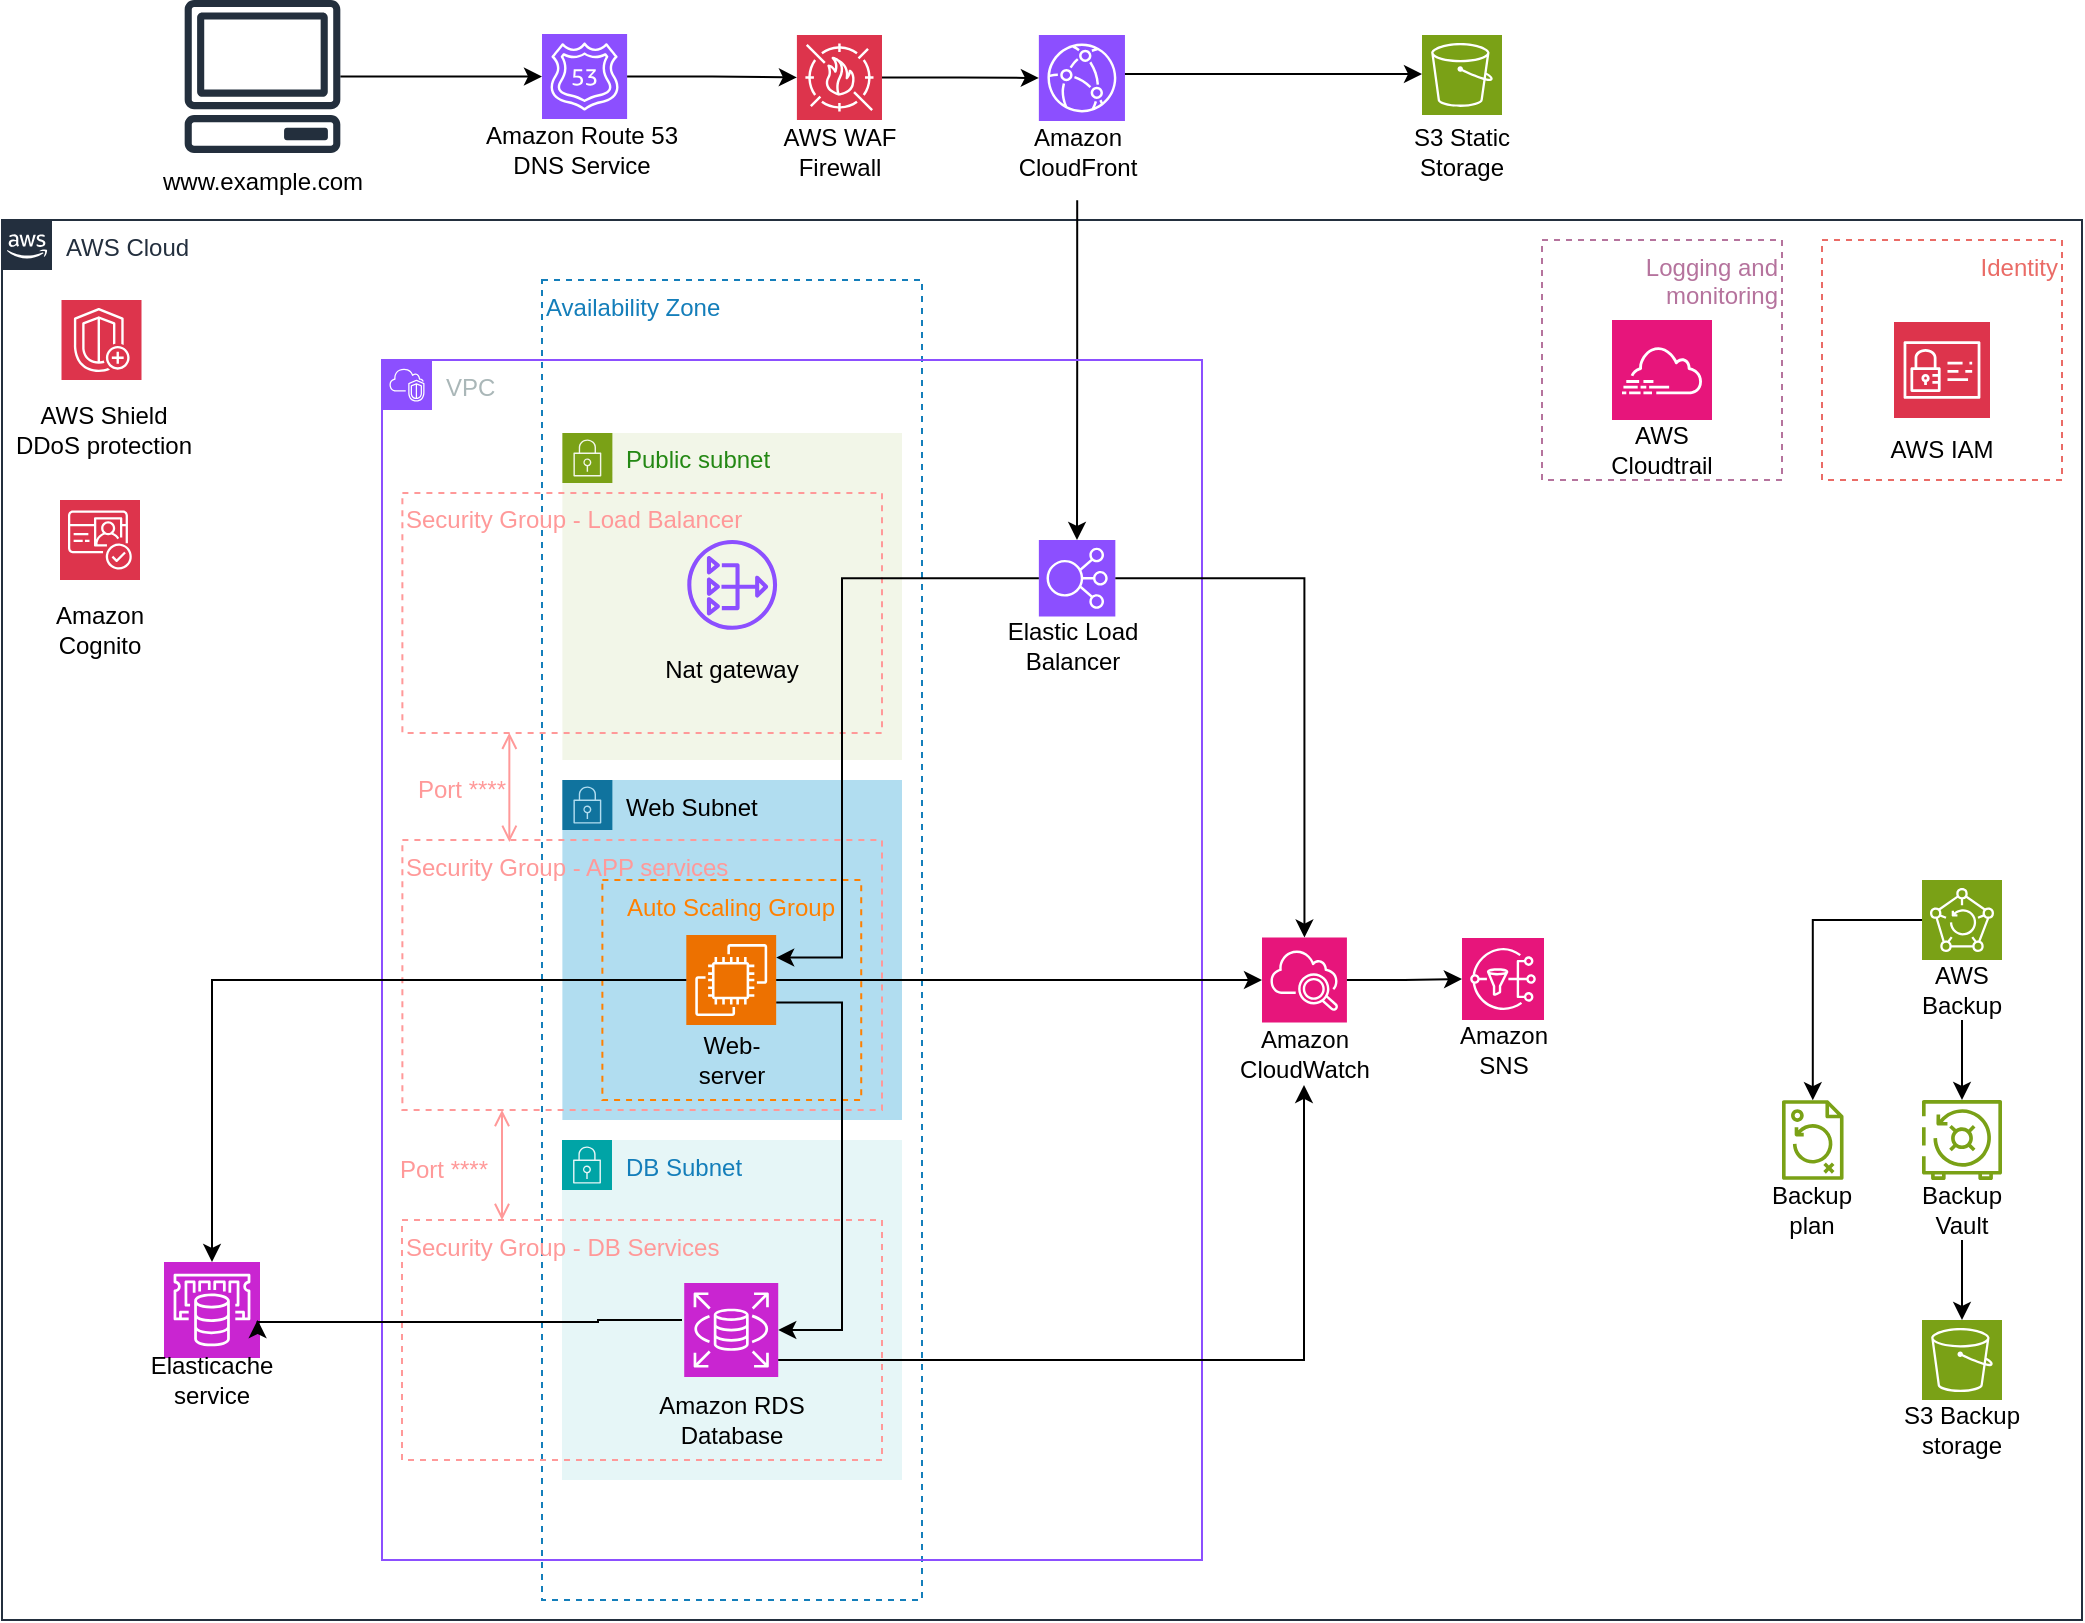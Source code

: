 <mxfile version="24.7.6">
  <diagram id="Ht1M8jgEwFfnCIfOTk4-" name="Page-1">
    <mxGraphModel dx="1080" dy="725" grid="1" gridSize="10" guides="1" tooltips="1" connect="1" arrows="1" fold="1" page="1" pageScale="1" pageWidth="1169" pageHeight="827" math="0" shadow="0">
      <root>
        <mxCell id="0" />
        <mxCell id="1" parent="0" />
        <mxCell id="hU0i-UHhHBunBTIwxAAJ-88" value="Availability Zone" style="fillColor=none;strokeColor=#147EBA;dashed=1;verticalAlign=top;fontStyle=0;fontColor=#147EBA;whiteSpace=wrap;html=1;align=left;" vertex="1" parent="1">
          <mxGeometry x="310" y="150" width="190" height="660" as="geometry" />
        </mxCell>
        <mxCell id="hU0i-UHhHBunBTIwxAAJ-99" value="DB Subnet" style="points=[[0,0],[0.25,0],[0.5,0],[0.75,0],[1,0],[1,0.25],[1,0.5],[1,0.75],[1,1],[0.75,1],[0.5,1],[0.25,1],[0,1],[0,0.75],[0,0.5],[0,0.25]];outlineConnect=0;gradientColor=none;html=1;whiteSpace=wrap;fontSize=12;fontStyle=0;container=1;pointerEvents=0;collapsible=0;recursiveResize=0;shape=mxgraph.aws4.group;grIcon=mxgraph.aws4.group_security_group;grStroke=0;strokeColor=#00A4A6;fillColor=#E6F6F7;verticalAlign=top;align=left;spacingLeft=30;fontColor=#147EBA;dashed=0;" vertex="1" parent="1">
          <mxGeometry x="320" y="580" width="170" height="170" as="geometry" />
        </mxCell>
        <mxCell id="hU0i-UHhHBunBTIwxAAJ-135" value="&lt;font color=&quot;#ff9999&quot;&gt;Security Group - DB Services&lt;/font&gt;" style="fillColor=none;strokeColor=#FF9999;dashed=1;verticalAlign=top;fontStyle=0;fontColor=#5A6C86;whiteSpace=wrap;html=1;align=left;" vertex="1" parent="hU0i-UHhHBunBTIwxAAJ-99">
          <mxGeometry x="-80" y="40" width="240" height="120" as="geometry" />
        </mxCell>
        <mxCell id="hU0i-UHhHBunBTIwxAAJ-100" value="" style="sketch=0;points=[[0,0,0],[0.25,0,0],[0.5,0,0],[0.75,0,0],[1,0,0],[0,1,0],[0.25,1,0],[0.5,1,0],[0.75,1,0],[1,1,0],[0,0.25,0],[0,0.5,0],[0,0.75,0],[1,0.25,0],[1,0.5,0],[1,0.75,0]];outlineConnect=0;fontColor=#232F3E;fillColor=#C925D1;strokeColor=#ffffff;dashed=0;verticalLabelPosition=bottom;verticalAlign=top;align=center;html=1;fontSize=12;fontStyle=0;aspect=fixed;shape=mxgraph.aws4.resourceIcon;resIcon=mxgraph.aws4.rds;" vertex="1" parent="hU0i-UHhHBunBTIwxAAJ-99">
          <mxGeometry x="61.11" y="71.5" width="47" height="47" as="geometry" />
        </mxCell>
        <mxCell id="hU0i-UHhHBunBTIwxAAJ-102" value="Amazon RDS Database" style="text;strokeColor=none;align=center;fillColor=none;html=1;verticalAlign=middle;whiteSpace=wrap;rounded=0;" vertex="1" parent="hU0i-UHhHBunBTIwxAAJ-99">
          <mxGeometry x="35.0" y="120" width="100" height="40" as="geometry" />
        </mxCell>
        <mxCell id="hU0i-UHhHBunBTIwxAAJ-21" value="Web Subnet" style="points=[[0,0],[0.25,0],[0.5,0],[0.75,0],[1,0],[1,0.25],[1,0.5],[1,0.75],[1,1],[0.75,1],[0.5,1],[0.25,1],[0,1],[0,0.75],[0,0.5],[0,0.25]];outlineConnect=0;html=1;whiteSpace=wrap;fontSize=12;fontStyle=0;container=1;pointerEvents=0;collapsible=0;recursiveResize=0;shape=mxgraph.aws4.group;grIcon=mxgraph.aws4.group_security_group;grStroke=0;strokeColor=#10739e;fillColor=#b1ddf0;verticalAlign=top;align=left;spacingLeft=30;dashed=0;" vertex="1" parent="1">
          <mxGeometry x="320.19" y="400" width="169.81" height="170" as="geometry" />
        </mxCell>
        <mxCell id="hU0i-UHhHBunBTIwxAAJ-133" value="&lt;font color=&quot;#ff9999&quot;&gt;Security Group - APP services&lt;/font&gt;" style="fillColor=none;strokeColor=#FF9999;dashed=1;verticalAlign=top;fontStyle=0;fontColor=#5A6C86;whiteSpace=wrap;html=1;align=left;" vertex="1" parent="hU0i-UHhHBunBTIwxAAJ-21">
          <mxGeometry x="-80" y="30" width="239.81" height="135" as="geometry" />
        </mxCell>
        <mxCell id="hU0i-UHhHBunBTIwxAAJ-132" value="&lt;font color=&quot;#ff8000&quot;&gt;Auto Scaling Group&lt;/font&gt;" style="fillColor=none;strokeColor=#FF8000;dashed=1;verticalAlign=top;fontStyle=0;fontColor=#5A6C86;whiteSpace=wrap;html=1;" vertex="1" parent="hU0i-UHhHBunBTIwxAAJ-21">
          <mxGeometry x="20" y="50" width="129.42" height="110" as="geometry" />
        </mxCell>
        <mxCell id="hU0i-UHhHBunBTIwxAAJ-14" value="Web-server" style="text;strokeColor=none;align=center;fillColor=none;html=1;verticalAlign=middle;whiteSpace=wrap;rounded=0;" vertex="1" parent="hU0i-UHhHBunBTIwxAAJ-21">
          <mxGeometry x="54.91" y="130" width="60" height="20" as="geometry" />
        </mxCell>
        <mxCell id="UEzPUAAOIrF-is8g5C7q-74" value="AWS Cloud" style="points=[[0,0],[0.25,0],[0.5,0],[0.75,0],[1,0],[1,0.25],[1,0.5],[1,0.75],[1,1],[0.75,1],[0.5,1],[0.25,1],[0,1],[0,0.75],[0,0.5],[0,0.25]];outlineConnect=0;gradientColor=none;html=1;whiteSpace=wrap;fontSize=12;fontStyle=0;shape=mxgraph.aws4.group;grIcon=mxgraph.aws4.group_aws_cloud_alt;strokeColor=#232F3E;fillColor=none;verticalAlign=top;align=left;spacingLeft=30;fontColor=#232F3E;dashed=0;labelBackgroundColor=#ffffff;container=0;pointerEvents=0;collapsible=0;recursiveResize=0;" parent="1" vertex="1">
          <mxGeometry x="40" y="120" width="1040" height="700" as="geometry" />
        </mxCell>
        <mxCell id="hU0i-UHhHBunBTIwxAAJ-33" value="" style="edgeStyle=orthogonalEdgeStyle;rounded=0;orthogonalLoop=1;jettySize=auto;html=1;entryX=0;entryY=0.5;entryDx=0;entryDy=0;entryPerimeter=0;" edge="1" parent="1" source="hU0i-UHhHBunBTIwxAAJ-27" target="hU0i-UHhHBunBTIwxAAJ-32">
          <mxGeometry relative="1" as="geometry" />
        </mxCell>
        <mxCell id="hU0i-UHhHBunBTIwxAAJ-27" value="" style="sketch=0;outlineConnect=0;fontColor=#232F3E;gradientColor=none;fillColor=#232F3D;strokeColor=none;dashed=0;verticalLabelPosition=bottom;verticalAlign=top;align=center;html=1;fontSize=12;fontStyle=0;aspect=fixed;pointerEvents=1;shape=mxgraph.aws4.client;" vertex="1" parent="1">
          <mxGeometry x="131" y="10.0" width="78.5" height="76.49" as="geometry" />
        </mxCell>
        <mxCell id="hU0i-UHhHBunBTIwxAAJ-28" value="www.example.com" style="text;strokeColor=none;align=center;fillColor=none;html=1;verticalAlign=middle;whiteSpace=wrap;rounded=0;" vertex="1" parent="1">
          <mxGeometry x="109.75" y="86.49" width="121" height="30" as="geometry" />
        </mxCell>
        <mxCell id="hU0i-UHhHBunBTIwxAAJ-32" value="" style="sketch=0;points=[[0,0,0],[0.25,0,0],[0.5,0,0],[0.75,0,0],[1,0,0],[0,1,0],[0.25,1,0],[0.5,1,0],[0.75,1,0],[1,1,0],[0,0.25,0],[0,0.5,0],[0,0.75,0],[1,0.25,0],[1,0.5,0],[1,0.75,0]];outlineConnect=0;fontColor=#232F3E;fillColor=#8C4FFF;strokeColor=#ffffff;dashed=0;verticalLabelPosition=bottom;verticalAlign=top;align=center;html=1;fontSize=12;fontStyle=0;aspect=fixed;shape=mxgraph.aws4.resourceIcon;resIcon=mxgraph.aws4.route_53;" vertex="1" parent="1">
          <mxGeometry x="310" y="26.97" width="42.55" height="42.55" as="geometry" />
        </mxCell>
        <mxCell id="hU0i-UHhHBunBTIwxAAJ-34" value="Amazon Route 53&lt;div&gt;DNS Service&lt;/div&gt;" style="text;strokeColor=none;align=center;fillColor=none;html=1;verticalAlign=middle;whiteSpace=wrap;rounded=0;" vertex="1" parent="1">
          <mxGeometry x="280" y="70" width="100" height="30" as="geometry" />
        </mxCell>
        <mxCell id="hU0i-UHhHBunBTIwxAAJ-50" value="" style="sketch=0;points=[[0,0,0],[0.25,0,0],[0.5,0,0],[0.75,0,0],[1,0,0],[0,1,0],[0.25,1,0],[0.5,1,0],[0.75,1,0],[1,1,0],[0,0.25,0],[0,0.5,0],[0,0.75,0],[1,0.25,0],[1,0.5,0],[1,0.75,0]];outlineConnect=0;fontColor=#232F3E;fillColor=#DD344C;strokeColor=#ffffff;dashed=0;verticalLabelPosition=bottom;verticalAlign=top;align=center;html=1;fontSize=12;fontStyle=0;aspect=fixed;shape=mxgraph.aws4.resourceIcon;resIcon=mxgraph.aws4.waf;" vertex="1" parent="1">
          <mxGeometry x="437.45" y="27.45" width="42.55" height="42.55" as="geometry" />
        </mxCell>
        <mxCell id="hU0i-UHhHBunBTIwxAAJ-51" value="" style="sketch=0;points=[[0,0,0],[0.25,0,0],[0.5,0,0],[0.75,0,0],[1,0,0],[0,1,0],[0.25,1,0],[0.5,1,0],[0.75,1,0],[1,1,0],[0,0.25,0],[0,0.5,0],[0,0.75,0],[1,0.25,0],[1,0.5,0],[1,0.75,0]];outlineConnect=0;fontColor=#232F3E;fillColor=#8C4FFF;strokeColor=#ffffff;dashed=0;verticalLabelPosition=bottom;verticalAlign=top;align=center;html=1;fontSize=12;fontStyle=0;aspect=fixed;shape=mxgraph.aws4.resourceIcon;resIcon=mxgraph.aws4.cloudfront;" vertex="1" parent="1">
          <mxGeometry x="558.43" y="27.45" width="43.05" height="43.05" as="geometry" />
        </mxCell>
        <mxCell id="hU0i-UHhHBunBTIwxAAJ-52" value="AWS WAF Firewall" style="text;strokeColor=none;align=center;fillColor=none;html=1;verticalAlign=middle;whiteSpace=wrap;rounded=0;" vertex="1" parent="1">
          <mxGeometry x="428.73" y="71" width="60" height="29" as="geometry" />
        </mxCell>
        <mxCell id="hU0i-UHhHBunBTIwxAAJ-97" style="edgeStyle=orthogonalEdgeStyle;rounded=0;orthogonalLoop=1;jettySize=auto;html=1;" edge="1" parent="1" source="hU0i-UHhHBunBTIwxAAJ-57" target="hU0i-UHhHBunBTIwxAAJ-40">
          <mxGeometry relative="1" as="geometry" />
        </mxCell>
        <mxCell id="hU0i-UHhHBunBTIwxAAJ-57" value="Amazon CloudFront" style="text;strokeColor=none;align=center;fillColor=none;html=1;verticalAlign=middle;whiteSpace=wrap;rounded=0;" vertex="1" parent="1">
          <mxGeometry x="537.55" y="60.83" width="80" height="49.35" as="geometry" />
        </mxCell>
        <mxCell id="hU0i-UHhHBunBTIwxAAJ-83" style="edgeStyle=orthogonalEdgeStyle;rounded=0;orthogonalLoop=1;jettySize=auto;html=1;entryX=0;entryY=0.5;entryDx=0;entryDy=0;entryPerimeter=0;" edge="1" parent="1" source="hU0i-UHhHBunBTIwxAAJ-50" target="hU0i-UHhHBunBTIwxAAJ-51">
          <mxGeometry relative="1" as="geometry" />
        </mxCell>
        <mxCell id="hU0i-UHhHBunBTIwxAAJ-36" value="" style="sketch=0;points=[[0,0,0],[0.25,0,0],[0.5,0,0],[0.75,0,0],[1,0,0],[0,1,0],[0.25,1,0],[0.5,1,0],[0.75,1,0],[1,1,0],[0,0.25,0],[0,0.5,0],[0,0.75,0],[1,0.25,0],[1,0.5,0],[1,0.75,0]];outlineConnect=0;fontColor=#232F3E;fillColor=#DD344C;strokeColor=#ffffff;dashed=0;verticalLabelPosition=bottom;verticalAlign=top;align=center;html=1;fontSize=12;fontStyle=0;aspect=fixed;shape=mxgraph.aws4.resourceIcon;resIcon=mxgraph.aws4.shield;" vertex="1" parent="1">
          <mxGeometry x="69.75" y="160" width="40" height="40" as="geometry" />
        </mxCell>
        <mxCell id="hU0i-UHhHBunBTIwxAAJ-37" value="AWS Shield&lt;div&gt;DDoS protection&lt;/div&gt;" style="text;strokeColor=none;align=center;fillColor=none;html=1;verticalAlign=middle;whiteSpace=wrap;rounded=0;" vertex="1" parent="1">
          <mxGeometry x="40" y="210" width="102" height="30" as="geometry" />
        </mxCell>
        <mxCell id="hU0i-UHhHBunBTIwxAAJ-76" value="" style="sketch=0;points=[[0,0,0],[0.25,0,0],[0.5,0,0],[0.75,0,0],[1,0,0],[0,1,0],[0.25,1,0],[0.5,1,0],[0.75,1,0],[1,1,0],[0,0.25,0],[0,0.5,0],[0,0.75,0],[1,0.25,0],[1,0.5,0],[1,0.75,0]];outlineConnect=0;fontColor=#232F3E;fillColor=#7AA116;strokeColor=#ffffff;dashed=0;verticalLabelPosition=bottom;verticalAlign=top;align=center;html=1;fontSize=12;fontStyle=0;aspect=fixed;shape=mxgraph.aws4.resourceIcon;resIcon=mxgraph.aws4.s3;" vertex="1" parent="1">
          <mxGeometry x="1000" y="670" width="40" height="40" as="geometry" />
        </mxCell>
        <mxCell id="hU0i-UHhHBunBTIwxAAJ-77" value="" style="sketch=0;points=[[0,0,0],[0.25,0,0],[0.5,0,0],[0.75,0,0],[1,0,0],[0,1,0],[0.25,1,0],[0.5,1,0],[0.75,1,0],[1,1,0],[0,0.25,0],[0,0.5,0],[0,0.75,0],[1,0.25,0],[1,0.5,0],[1,0.75,0]];outlineConnect=0;fontColor=#232F3E;fillColor=#7AA116;strokeColor=#ffffff;dashed=0;verticalLabelPosition=bottom;verticalAlign=top;align=center;html=1;fontSize=12;fontStyle=0;aspect=fixed;shape=mxgraph.aws4.resourceIcon;resIcon=mxgraph.aws4.s3;" vertex="1" parent="1">
          <mxGeometry x="750" y="27.45" width="40" height="40" as="geometry" />
        </mxCell>
        <mxCell id="hU0i-UHhHBunBTIwxAAJ-71" value="VPC" style="points=[[0,0],[0.25,0],[0.5,0],[0.75,0],[1,0],[1,0.25],[1,0.5],[1,0.75],[1,1],[0.75,1],[0.5,1],[0.25,1],[0,1],[0,0.75],[0,0.5],[0,0.25]];outlineConnect=0;gradientColor=none;html=1;whiteSpace=wrap;fontSize=12;fontStyle=0;container=0;pointerEvents=0;collapsible=0;recursiveResize=0;shape=mxgraph.aws4.group;grIcon=mxgraph.aws4.group_vpc2;strokeColor=#8C4FFF;fillColor=none;verticalAlign=top;align=left;spacingLeft=30;fontColor=#AAB7B8;dashed=0;" vertex="1" parent="1">
          <mxGeometry x="230" y="190" width="410" height="600" as="geometry" />
        </mxCell>
        <mxCell id="hU0i-UHhHBunBTIwxAAJ-38" value="Public subnet" style="points=[[0,0],[0.25,0],[0.5,0],[0.75,0],[1,0],[1,0.25],[1,0.5],[1,0.75],[1,1],[0.75,1],[0.5,1],[0.25,1],[0,1],[0,0.75],[0,0.5],[0,0.25]];outlineConnect=0;gradientColor=none;html=1;whiteSpace=wrap;fontSize=12;fontStyle=0;container=1;pointerEvents=0;collapsible=0;recursiveResize=0;shape=mxgraph.aws4.group;grIcon=mxgraph.aws4.group_security_group;grStroke=0;strokeColor=#7AA116;fillColor=#F2F6E8;verticalAlign=top;align=left;spacingLeft=30;fontColor=#248814;dashed=0;" vertex="1" parent="1">
          <mxGeometry x="320.19" y="226.48" width="169.81" height="163.52" as="geometry" />
        </mxCell>
        <mxCell id="hU0i-UHhHBunBTIwxAAJ-44" value="" style="sketch=0;outlineConnect=0;fontColor=#232F3E;gradientColor=none;fillColor=#8C4FFF;strokeColor=none;dashed=0;verticalLabelPosition=bottom;verticalAlign=top;align=center;html=1;fontSize=12;fontStyle=0;aspect=fixed;pointerEvents=1;shape=mxgraph.aws4.nat_gateway;" vertex="1" parent="hU0i-UHhHBunBTIwxAAJ-38">
          <mxGeometry x="62.45" y="53.52" width="44.9" height="44.9" as="geometry" />
        </mxCell>
        <mxCell id="hU0i-UHhHBunBTIwxAAJ-48" value="Nat gateway" style="text;strokeColor=none;align=center;fillColor=none;html=1;verticalAlign=middle;whiteSpace=wrap;rounded=0;" vertex="1" parent="hU0i-UHhHBunBTIwxAAJ-38">
          <mxGeometry x="44.9" y="103.52" width="80" height="30" as="geometry" />
        </mxCell>
        <mxCell id="hU0i-UHhHBunBTIwxAAJ-130" value="&lt;font color=&quot;#ff9999&quot;&gt;Security Group - Load Balancer&lt;/font&gt;" style="fillColor=none;strokeColor=#FF9999;dashed=1;verticalAlign=top;fontStyle=0;fontColor=#5A6C86;whiteSpace=wrap;html=1;align=left;" vertex="1" parent="hU0i-UHhHBunBTIwxAAJ-38">
          <mxGeometry x="-80" y="30" width="239.81" height="120" as="geometry" />
        </mxCell>
        <mxCell id="hU0i-UHhHBunBTIwxAAJ-40" value="" style="sketch=0;points=[[0,0,0],[0.25,0,0],[0.5,0,0],[0.75,0,0],[1,0,0],[0,1,0],[0.25,1,0],[0.5,1,0],[0.75,1,0],[1,1,0],[0,0.25,0],[0,0.5,0],[0,0.75,0],[1,0.25,0],[1,0.5,0],[1,0.75,0]];outlineConnect=0;fontColor=#232F3E;fillColor=#8C4FFF;strokeColor=#ffffff;dashed=0;verticalLabelPosition=bottom;verticalAlign=top;align=center;html=1;fontSize=12;fontStyle=0;aspect=fixed;shape=mxgraph.aws4.resourceIcon;resIcon=mxgraph.aws4.elastic_load_balancing;" vertex="1" parent="1">
          <mxGeometry x="558.43" y="280" width="38.24" height="38.24" as="geometry" />
        </mxCell>
        <mxCell id="hU0i-UHhHBunBTIwxAAJ-41" value="Elastic Load Balancer" style="text;strokeColor=none;align=center;fillColor=none;html=1;verticalAlign=middle;whiteSpace=wrap;rounded=0;" vertex="1" parent="1">
          <mxGeometry x="537.55" y="318.24" width="75" height="30" as="geometry" />
        </mxCell>
        <mxCell id="hU0i-UHhHBunBTIwxAAJ-91" value="S3 Static Storage" style="text;strokeColor=none;align=center;fillColor=none;html=1;verticalAlign=middle;whiteSpace=wrap;rounded=0;" vertex="1" parent="1">
          <mxGeometry x="740" y="71" width="60" height="30" as="geometry" />
        </mxCell>
        <mxCell id="hU0i-UHhHBunBTIwxAAJ-92" value="S3 Backup storage" style="text;strokeColor=none;align=center;fillColor=none;html=1;verticalAlign=middle;whiteSpace=wrap;rounded=0;" vertex="1" parent="1">
          <mxGeometry x="980" y="710" width="80" height="30" as="geometry" />
        </mxCell>
        <mxCell id="hU0i-UHhHBunBTIwxAAJ-158" style="edgeStyle=orthogonalEdgeStyle;rounded=0;orthogonalLoop=1;jettySize=auto;html=1;" edge="1" parent="1" source="hU0i-UHhHBunBTIwxAAJ-4" target="hU0i-UHhHBunBTIwxAAJ-156">
          <mxGeometry relative="1" as="geometry" />
        </mxCell>
        <mxCell id="hU0i-UHhHBunBTIwxAAJ-4" value="" style="sketch=0;points=[[0,0,0],[0.25,0,0],[0.5,0,0],[0.75,0,0],[1,0,0],[0,1,0],[0.25,1,0],[0.5,1,0],[0.75,1,0],[1,1,0],[0,0.25,0],[0,0.5,0],[0,0.75,0],[1,0.25,0],[1,0.5,0],[1,0.75,0]];outlineConnect=0;fontColor=#232F3E;fillColor=#7AA116;strokeColor=#ffffff;dashed=0;verticalLabelPosition=bottom;verticalAlign=top;align=center;html=1;fontSize=12;fontStyle=0;aspect=fixed;shape=mxgraph.aws4.resourceIcon;resIcon=mxgraph.aws4.backup;" vertex="1" parent="1">
          <mxGeometry x="1000" y="450" width="40" height="40" as="geometry" />
        </mxCell>
        <mxCell id="hU0i-UHhHBunBTIwxAAJ-5" value="" style="sketch=0;outlineConnect=0;fontColor=#232F3E;gradientColor=none;fillColor=#7AA116;strokeColor=none;dashed=0;verticalLabelPosition=bottom;verticalAlign=top;align=center;html=1;fontSize=12;fontStyle=0;aspect=fixed;pointerEvents=1;shape=mxgraph.aws4.backup_vault;" vertex="1" parent="1">
          <mxGeometry x="1000" y="560" width="40" height="40" as="geometry" />
        </mxCell>
        <mxCell id="hU0i-UHhHBunBTIwxAAJ-101" style="edgeStyle=orthogonalEdgeStyle;rounded=0;orthogonalLoop=1;jettySize=auto;html=1;entryX=1;entryY=0.25;entryDx=0;entryDy=0;entryPerimeter=0;" edge="1" parent="1" source="hU0i-UHhHBunBTIwxAAJ-40" target="hU0i-UHhHBunBTIwxAAJ-13">
          <mxGeometry relative="1" as="geometry">
            <mxPoint x="428" y="503" as="targetPoint" />
            <Array as="points">
              <mxPoint x="460" y="299" />
              <mxPoint x="460" y="489" />
            </Array>
          </mxGeometry>
        </mxCell>
        <mxCell id="hU0i-UHhHBunBTIwxAAJ-104" value="" style="sketch=0;points=[[0,0,0],[0.25,0,0],[0.5,0,0],[0.75,0,0],[1,0,0],[0,1,0],[0.25,1,0],[0.5,1,0],[0.75,1,0],[1,1,0],[0,0.25,0],[0,0.5,0],[0,0.75,0],[1,0.25,0],[1,0.5,0],[1,0.75,0]];outlineConnect=0;fontColor=#232F3E;fillColor=#C925D1;strokeColor=#ffffff;dashed=0;verticalLabelPosition=bottom;verticalAlign=top;align=center;html=1;fontSize=12;fontStyle=0;aspect=fixed;shape=mxgraph.aws4.resourceIcon;resIcon=mxgraph.aws4.elasticache;" vertex="1" parent="1">
          <mxGeometry x="121" y="641" width="48" height="48" as="geometry" />
        </mxCell>
        <mxCell id="hU0i-UHhHBunBTIwxAAJ-105" value="Elasticache service" style="text;strokeColor=none;align=center;fillColor=none;html=1;verticalAlign=middle;whiteSpace=wrap;rounded=0;" vertex="1" parent="1">
          <mxGeometry x="100" y="685" width="90" height="30" as="geometry" />
        </mxCell>
        <mxCell id="hU0i-UHhHBunBTIwxAAJ-107" style="edgeStyle=orthogonalEdgeStyle;rounded=0;orthogonalLoop=1;jettySize=auto;html=1;" edge="1" parent="1">
          <mxGeometry relative="1" as="geometry">
            <mxPoint x="380" y="670" as="sourcePoint" />
            <mxPoint x="167.8" y="670" as="targetPoint" />
            <Array as="points">
              <mxPoint x="338" y="670" />
              <mxPoint x="338" y="671" />
            </Array>
          </mxGeometry>
        </mxCell>
        <mxCell id="hU0i-UHhHBunBTIwxAAJ-110" style="edgeStyle=orthogonalEdgeStyle;rounded=0;orthogonalLoop=1;jettySize=auto;html=1;entryX=1;entryY=0.5;entryDx=0;entryDy=0;entryPerimeter=0;exitX=1;exitY=0.75;exitDx=0;exitDy=0;exitPerimeter=0;" edge="1" parent="1" source="hU0i-UHhHBunBTIwxAAJ-13" target="hU0i-UHhHBunBTIwxAAJ-100">
          <mxGeometry relative="1" as="geometry">
            <Array as="points">
              <mxPoint x="460" y="511" />
              <mxPoint x="460" y="675" />
            </Array>
          </mxGeometry>
        </mxCell>
        <mxCell id="hU0i-UHhHBunBTIwxAAJ-111" value="&lt;font color=&quot;#ea6b66&quot;&gt;Identity&lt;/font&gt;" style="fillColor=none;strokeColor=#EA6B66;dashed=1;verticalAlign=top;fontStyle=0;fontColor=#5A6C86;whiteSpace=wrap;html=1;align=right;" vertex="1" parent="1">
          <mxGeometry x="950" y="130" width="120" height="120" as="geometry" />
        </mxCell>
        <mxCell id="hU0i-UHhHBunBTIwxAAJ-112" value="" style="sketch=0;points=[[0,0,0],[0.25,0,0],[0.5,0,0],[0.75,0,0],[1,0,0],[0,1,0],[0.25,1,0],[0.5,1,0],[0.75,1,0],[1,1,0],[0,0.25,0],[0,0.5,0],[0,0.75,0],[1,0.25,0],[1,0.5,0],[1,0.75,0]];outlineConnect=0;fontColor=#232F3E;fillColor=#DD344C;strokeColor=#ffffff;dashed=0;verticalLabelPosition=bottom;verticalAlign=top;align=center;html=1;fontSize=12;fontStyle=0;aspect=fixed;shape=mxgraph.aws4.resourceIcon;resIcon=mxgraph.aws4.identity_and_access_management;" vertex="1" parent="1">
          <mxGeometry x="986" y="171" width="48" height="48" as="geometry" />
        </mxCell>
        <mxCell id="hU0i-UHhHBunBTIwxAAJ-114" value="AWS IAM" style="text;strokeColor=none;align=center;fillColor=none;html=1;verticalAlign=middle;whiteSpace=wrap;rounded=0;" vertex="1" parent="1">
          <mxGeometry x="980" y="220" width="60" height="30" as="geometry" />
        </mxCell>
        <mxCell id="hU0i-UHhHBunBTIwxAAJ-118" style="edgeStyle=orthogonalEdgeStyle;rounded=0;orthogonalLoop=1;jettySize=auto;html=1;" edge="1" parent="1" source="hU0i-UHhHBunBTIwxAAJ-116" target="hU0i-UHhHBunBTIwxAAJ-5">
          <mxGeometry relative="1" as="geometry" />
        </mxCell>
        <mxCell id="hU0i-UHhHBunBTIwxAAJ-116" value="AWS Backup" style="text;strokeColor=none;align=center;fillColor=none;html=1;verticalAlign=middle;whiteSpace=wrap;rounded=0;" vertex="1" parent="1">
          <mxGeometry x="990" y="490" width="60" height="30" as="geometry" />
        </mxCell>
        <mxCell id="hU0i-UHhHBunBTIwxAAJ-117" value="Backup Vault" style="text;strokeColor=none;align=center;fillColor=none;html=1;verticalAlign=middle;whiteSpace=wrap;rounded=0;" vertex="1" parent="1">
          <mxGeometry x="990" y="600" width="60" height="30" as="geometry" />
        </mxCell>
        <mxCell id="hU0i-UHhHBunBTIwxAAJ-119" style="edgeStyle=orthogonalEdgeStyle;rounded=0;orthogonalLoop=1;jettySize=auto;html=1;entryX=0.5;entryY=0;entryDx=0;entryDy=0;entryPerimeter=0;" edge="1" parent="1" source="hU0i-UHhHBunBTIwxAAJ-117" target="hU0i-UHhHBunBTIwxAAJ-76">
          <mxGeometry relative="1" as="geometry" />
        </mxCell>
        <mxCell id="hU0i-UHhHBunBTIwxAAJ-120" value="&lt;font color=&quot;#b5739d&quot;&gt;Logging and monitoring&lt;/font&gt;" style="fillColor=none;strokeColor=#B5739D;dashed=1;verticalAlign=top;fontStyle=0;fontColor=#5A6C86;whiteSpace=wrap;html=1;align=right;" vertex="1" parent="1">
          <mxGeometry x="810" y="130" width="120" height="120" as="geometry" />
        </mxCell>
        <mxCell id="hU0i-UHhHBunBTIwxAAJ-121" value="" style="sketch=0;points=[[0,0,0],[0.25,0,0],[0.5,0,0],[0.75,0,0],[1,0,0],[0,1,0],[0.25,1,0],[0.5,1,0],[0.75,1,0],[1,1,0],[0,0.25,0],[0,0.5,0],[0,0.75,0],[1,0.25,0],[1,0.5,0],[1,0.75,0]];points=[[0,0,0],[0.25,0,0],[0.5,0,0],[0.75,0,0],[1,0,0],[0,1,0],[0.25,1,0],[0.5,1,0],[0.75,1,0],[1,1,0],[0,0.25,0],[0,0.5,0],[0,0.75,0],[1,0.25,0],[1,0.5,0],[1,0.75,0]];outlineConnect=0;fontColor=#232F3E;fillColor=#E7157B;strokeColor=#ffffff;dashed=0;verticalLabelPosition=bottom;verticalAlign=top;align=center;html=1;fontSize=12;fontStyle=0;aspect=fixed;shape=mxgraph.aws4.resourceIcon;resIcon=mxgraph.aws4.cloudtrail;" vertex="1" parent="1">
          <mxGeometry x="845" y="170" width="50" height="50" as="geometry" />
        </mxCell>
        <mxCell id="hU0i-UHhHBunBTIwxAAJ-122" value="AWS Cloudtrail" style="text;strokeColor=none;align=center;fillColor=none;html=1;verticalAlign=middle;whiteSpace=wrap;rounded=0;" vertex="1" parent="1">
          <mxGeometry x="840" y="220" width="60" height="30" as="geometry" />
        </mxCell>
        <mxCell id="hU0i-UHhHBunBTIwxAAJ-125" value="" style="sketch=0;points=[[0,0,0],[0.25,0,0],[0.5,0,0],[0.75,0,0],[1,0,0],[0,1,0],[0.25,1,0],[0.5,1,0],[0.75,1,0],[1,1,0],[0,0.25,0],[0,0.5,0],[0,0.75,0],[1,0.25,0],[1,0.5,0],[1,0.75,0]];outlineConnect=0;fontColor=#232F3E;fillColor=#DD344C;strokeColor=#ffffff;dashed=0;verticalLabelPosition=bottom;verticalAlign=top;align=center;html=1;fontSize=12;fontStyle=0;aspect=fixed;shape=mxgraph.aws4.resourceIcon;resIcon=mxgraph.aws4.cognito;" vertex="1" parent="1">
          <mxGeometry x="69" y="260" width="40" height="40" as="geometry" />
        </mxCell>
        <mxCell id="hU0i-UHhHBunBTIwxAAJ-126" value="Amazon Cognito" style="text;strokeColor=none;align=center;fillColor=none;html=1;verticalAlign=middle;whiteSpace=wrap;rounded=0;" vertex="1" parent="1">
          <mxGeometry x="59" y="310" width="60" height="30" as="geometry" />
        </mxCell>
        <mxCell id="hU0i-UHhHBunBTIwxAAJ-128" style="edgeStyle=orthogonalEdgeStyle;rounded=0;orthogonalLoop=1;jettySize=auto;html=1;entryX=0;entryY=0.5;entryDx=0;entryDy=0;entryPerimeter=0;" edge="1" parent="1" source="hU0i-UHhHBunBTIwxAAJ-32" target="hU0i-UHhHBunBTIwxAAJ-50">
          <mxGeometry relative="1" as="geometry" />
        </mxCell>
        <mxCell id="hU0i-UHhHBunBTIwxAAJ-13" value="" style="sketch=0;points=[[0,0,0],[0.25,0,0],[0.5,0,0],[0.75,0,0],[1,0,0],[0,1,0],[0.25,1,0],[0.5,1,0],[0.75,1,0],[1,1,0],[0,0.25,0],[0,0.5,0],[0,0.75,0],[1,0.25,0],[1,0.5,0],[1,0.75,0]];outlineConnect=0;fontColor=#232F3E;fillColor=#ED7100;strokeColor=#ffffff;dashed=0;verticalLabelPosition=bottom;verticalAlign=top;align=center;html=1;fontSize=12;fontStyle=0;aspect=fixed;shape=mxgraph.aws4.resourceIcon;resIcon=mxgraph.aws4.ec2;" vertex="1" parent="1">
          <mxGeometry x="382.15" y="477.54" width="44.93" height="44.93" as="geometry" />
        </mxCell>
        <mxCell id="hU0i-UHhHBunBTIwxAAJ-134" style="edgeStyle=orthogonalEdgeStyle;rounded=0;orthogonalLoop=1;jettySize=auto;html=1;entryX=0.5;entryY=0;entryDx=0;entryDy=0;entryPerimeter=0;" edge="1" parent="1" source="hU0i-UHhHBunBTIwxAAJ-13" target="hU0i-UHhHBunBTIwxAAJ-104">
          <mxGeometry relative="1" as="geometry" />
        </mxCell>
        <mxCell id="hU0i-UHhHBunBTIwxAAJ-138" value="" style="edgeStyle=orthogonalEdgeStyle;htmDepartman barl=1;endArrow=open;elbow=vertical;startArrow=open;startFill=0;endFill=0;strokeColor=#FF9999;rounded=0;entryX=0.223;entryY=0.999;entryDx=0;entryDy=0;entryPerimeter=0;exitX=0.223;exitY=0.007;exitDx=0;exitDy=0;exitPerimeter=0;" edge="1" parent="1" source="hU0i-UHhHBunBTIwxAAJ-133" target="hU0i-UHhHBunBTIwxAAJ-130">
          <mxGeometry width="100" relative="1" as="geometry">
            <mxPoint x="276" y="430" as="sourcePoint" />
            <mxPoint x="845" y="630" as="targetPoint" />
          </mxGeometry>
        </mxCell>
        <mxCell id="hU0i-UHhHBunBTIwxAAJ-139" value="" style="edgeStyle=orthogonalEdgeStyle;htmDepartman barl=1;endArrow=open;elbow=vertical;startArrow=open;startFill=0;endFill=0;strokeColor=#FF9999;rounded=0;" edge="1" parent="1">
          <mxGeometry width="100" relative="1" as="geometry">
            <mxPoint x="290" y="620" as="sourcePoint" />
            <mxPoint x="290" y="565" as="targetPoint" />
            <Array as="points">
              <mxPoint x="290" y="600" />
              <mxPoint x="290" y="600" />
            </Array>
          </mxGeometry>
        </mxCell>
        <mxCell id="hU0i-UHhHBunBTIwxAAJ-140" value="&lt;font color=&quot;#ff9999&quot;&gt;Port ****&lt;/font&gt;" style="text;strokeColor=none;align=center;fillColor=none;html=1;verticalAlign=middle;whiteSpace=wrap;rounded=0;" vertex="1" parent="1">
          <mxGeometry x="240" y="390" width="60" height="30" as="geometry" />
        </mxCell>
        <mxCell id="hU0i-UHhHBunBTIwxAAJ-141" value="&lt;font color=&quot;#ff9999&quot;&gt;Port ****&lt;/font&gt;" style="text;strokeColor=none;align=center;fillColor=none;html=1;verticalAlign=middle;whiteSpace=wrap;rounded=0;" vertex="1" parent="1">
          <mxGeometry x="230.75" y="580" width="60" height="30" as="geometry" />
        </mxCell>
        <mxCell id="hU0i-UHhHBunBTIwxAAJ-142" style="edgeStyle=orthogonalEdgeStyle;rounded=0;orthogonalLoop=1;jettySize=auto;html=1;exitX=0.5;exitY=1;exitDx=0;exitDy=0;exitPerimeter=0;" edge="1" parent="1">
          <mxGeometry relative="1" as="geometry">
            <mxPoint x="821.88" y="360" as="sourcePoint" />
            <mxPoint x="821.88" y="360" as="targetPoint" />
          </mxGeometry>
        </mxCell>
        <mxCell id="hU0i-UHhHBunBTIwxAAJ-143" style="edgeStyle=orthogonalEdgeStyle;rounded=0;orthogonalLoop=1;jettySize=auto;html=1;entryX=0;entryY=0.5;entryDx=0;entryDy=0;entryPerimeter=0;" edge="1" parent="1" source="hU0i-UHhHBunBTIwxAAJ-51" target="hU0i-UHhHBunBTIwxAAJ-77">
          <mxGeometry relative="1" as="geometry">
            <Array as="points">
              <mxPoint x="750" y="47" />
              <mxPoint x="750" y="47" />
            </Array>
          </mxGeometry>
        </mxCell>
        <mxCell id="hU0i-UHhHBunBTIwxAAJ-145" value="" style="sketch=0;points=[[0,0,0],[0.25,0,0],[0.5,0,0],[0.75,0,0],[1,0,0],[0,1,0],[0.25,1,0],[0.5,1,0],[0.75,1,0],[1,1,0],[0,0.25,0],[0,0.5,0],[0,0.75,0],[1,0.25,0],[1,0.5,0],[1,0.75,0]];points=[[0,0,0],[0.25,0,0],[0.5,0,0],[0.75,0,0],[1,0,0],[0,1,0],[0.25,1,0],[0.5,1,0],[0.75,1,0],[1,1,0],[0,0.25,0],[0,0.5,0],[0,0.75,0],[1,0.25,0],[1,0.5,0],[1,0.75,0]];outlineConnect=0;fontColor=#232F3E;fillColor=#E7157B;strokeColor=#ffffff;dashed=0;verticalLabelPosition=bottom;verticalAlign=top;align=center;html=1;fontSize=12;fontStyle=0;aspect=fixed;shape=mxgraph.aws4.resourceIcon;resIcon=mxgraph.aws4.cloudwatch_2;" vertex="1" parent="1">
          <mxGeometry x="670" y="478.77" width="42.46" height="42.46" as="geometry" />
        </mxCell>
        <mxCell id="hU0i-UHhHBunBTIwxAAJ-146" value="Amazon CloudWatch" style="text;strokeColor=none;align=center;fillColor=none;html=1;verticalAlign=middle;whiteSpace=wrap;rounded=0;" vertex="1" parent="1">
          <mxGeometry x="651.85" y="522.47" width="78.77" height="30" as="geometry" />
        </mxCell>
        <mxCell id="hU0i-UHhHBunBTIwxAAJ-150" style="edgeStyle=orthogonalEdgeStyle;rounded=0;orthogonalLoop=1;jettySize=auto;html=1;entryX=0;entryY=0.5;entryDx=0;entryDy=0;entryPerimeter=0;" edge="1" parent="1" source="hU0i-UHhHBunBTIwxAAJ-13" target="hU0i-UHhHBunBTIwxAAJ-145">
          <mxGeometry relative="1" as="geometry" />
        </mxCell>
        <mxCell id="hU0i-UHhHBunBTIwxAAJ-151" style="edgeStyle=orthogonalEdgeStyle;rounded=0;orthogonalLoop=1;jettySize=auto;html=1;" edge="1" parent="1" source="hU0i-UHhHBunBTIwxAAJ-100" target="hU0i-UHhHBunBTIwxAAJ-146">
          <mxGeometry relative="1" as="geometry">
            <Array as="points">
              <mxPoint x="691" y="690" />
            </Array>
          </mxGeometry>
        </mxCell>
        <mxCell id="hU0i-UHhHBunBTIwxAAJ-152" style="edgeStyle=orthogonalEdgeStyle;rounded=0;orthogonalLoop=1;jettySize=auto;html=1;entryX=0.5;entryY=0;entryDx=0;entryDy=0;entryPerimeter=0;" edge="1" parent="1" source="hU0i-UHhHBunBTIwxAAJ-40" target="hU0i-UHhHBunBTIwxAAJ-145">
          <mxGeometry relative="1" as="geometry" />
        </mxCell>
        <mxCell id="hU0i-UHhHBunBTIwxAAJ-153" value="" style="sketch=0;points=[[0,0,0],[0.25,0,0],[0.5,0,0],[0.75,0,0],[1,0,0],[0,1,0],[0.25,1,0],[0.5,1,0],[0.75,1,0],[1,1,0],[0,0.25,0],[0,0.5,0],[0,0.75,0],[1,0.25,0],[1,0.5,0],[1,0.75,0]];outlineConnect=0;fontColor=#232F3E;fillColor=#E7157B;strokeColor=#ffffff;dashed=0;verticalLabelPosition=bottom;verticalAlign=top;align=center;html=1;fontSize=12;fontStyle=0;aspect=fixed;shape=mxgraph.aws4.resourceIcon;resIcon=mxgraph.aws4.sns;" vertex="1" parent="1">
          <mxGeometry x="770" y="479" width="41" height="41" as="geometry" />
        </mxCell>
        <mxCell id="hU0i-UHhHBunBTIwxAAJ-154" style="edgeStyle=orthogonalEdgeStyle;rounded=0;orthogonalLoop=1;jettySize=auto;html=1;entryX=0;entryY=0.5;entryDx=0;entryDy=0;entryPerimeter=0;" edge="1" parent="1" source="hU0i-UHhHBunBTIwxAAJ-145" target="hU0i-UHhHBunBTIwxAAJ-153">
          <mxGeometry relative="1" as="geometry" />
        </mxCell>
        <mxCell id="hU0i-UHhHBunBTIwxAAJ-155" value="Amazon SNS" style="text;strokeColor=none;align=center;fillColor=none;html=1;verticalAlign=middle;whiteSpace=wrap;rounded=0;" vertex="1" parent="1">
          <mxGeometry x="760.5" y="520" width="60" height="30" as="geometry" />
        </mxCell>
        <mxCell id="hU0i-UHhHBunBTIwxAAJ-156" value="" style="sketch=0;outlineConnect=0;fontColor=#232F3E;gradientColor=none;fillColor=#7AA116;strokeColor=none;dashed=0;verticalLabelPosition=bottom;verticalAlign=top;align=center;html=1;fontSize=12;fontStyle=0;aspect=fixed;pointerEvents=1;shape=mxgraph.aws4.backup_plan;" vertex="1" parent="1">
          <mxGeometry x="930" y="560" width="30.77" height="40" as="geometry" />
        </mxCell>
        <mxCell id="hU0i-UHhHBunBTIwxAAJ-157" value="Backup plan" style="text;strokeColor=none;align=center;fillColor=none;html=1;verticalAlign=middle;whiteSpace=wrap;rounded=0;" vertex="1" parent="1">
          <mxGeometry x="915.39" y="600" width="60" height="30" as="geometry" />
        </mxCell>
      </root>
    </mxGraphModel>
  </diagram>
</mxfile>
